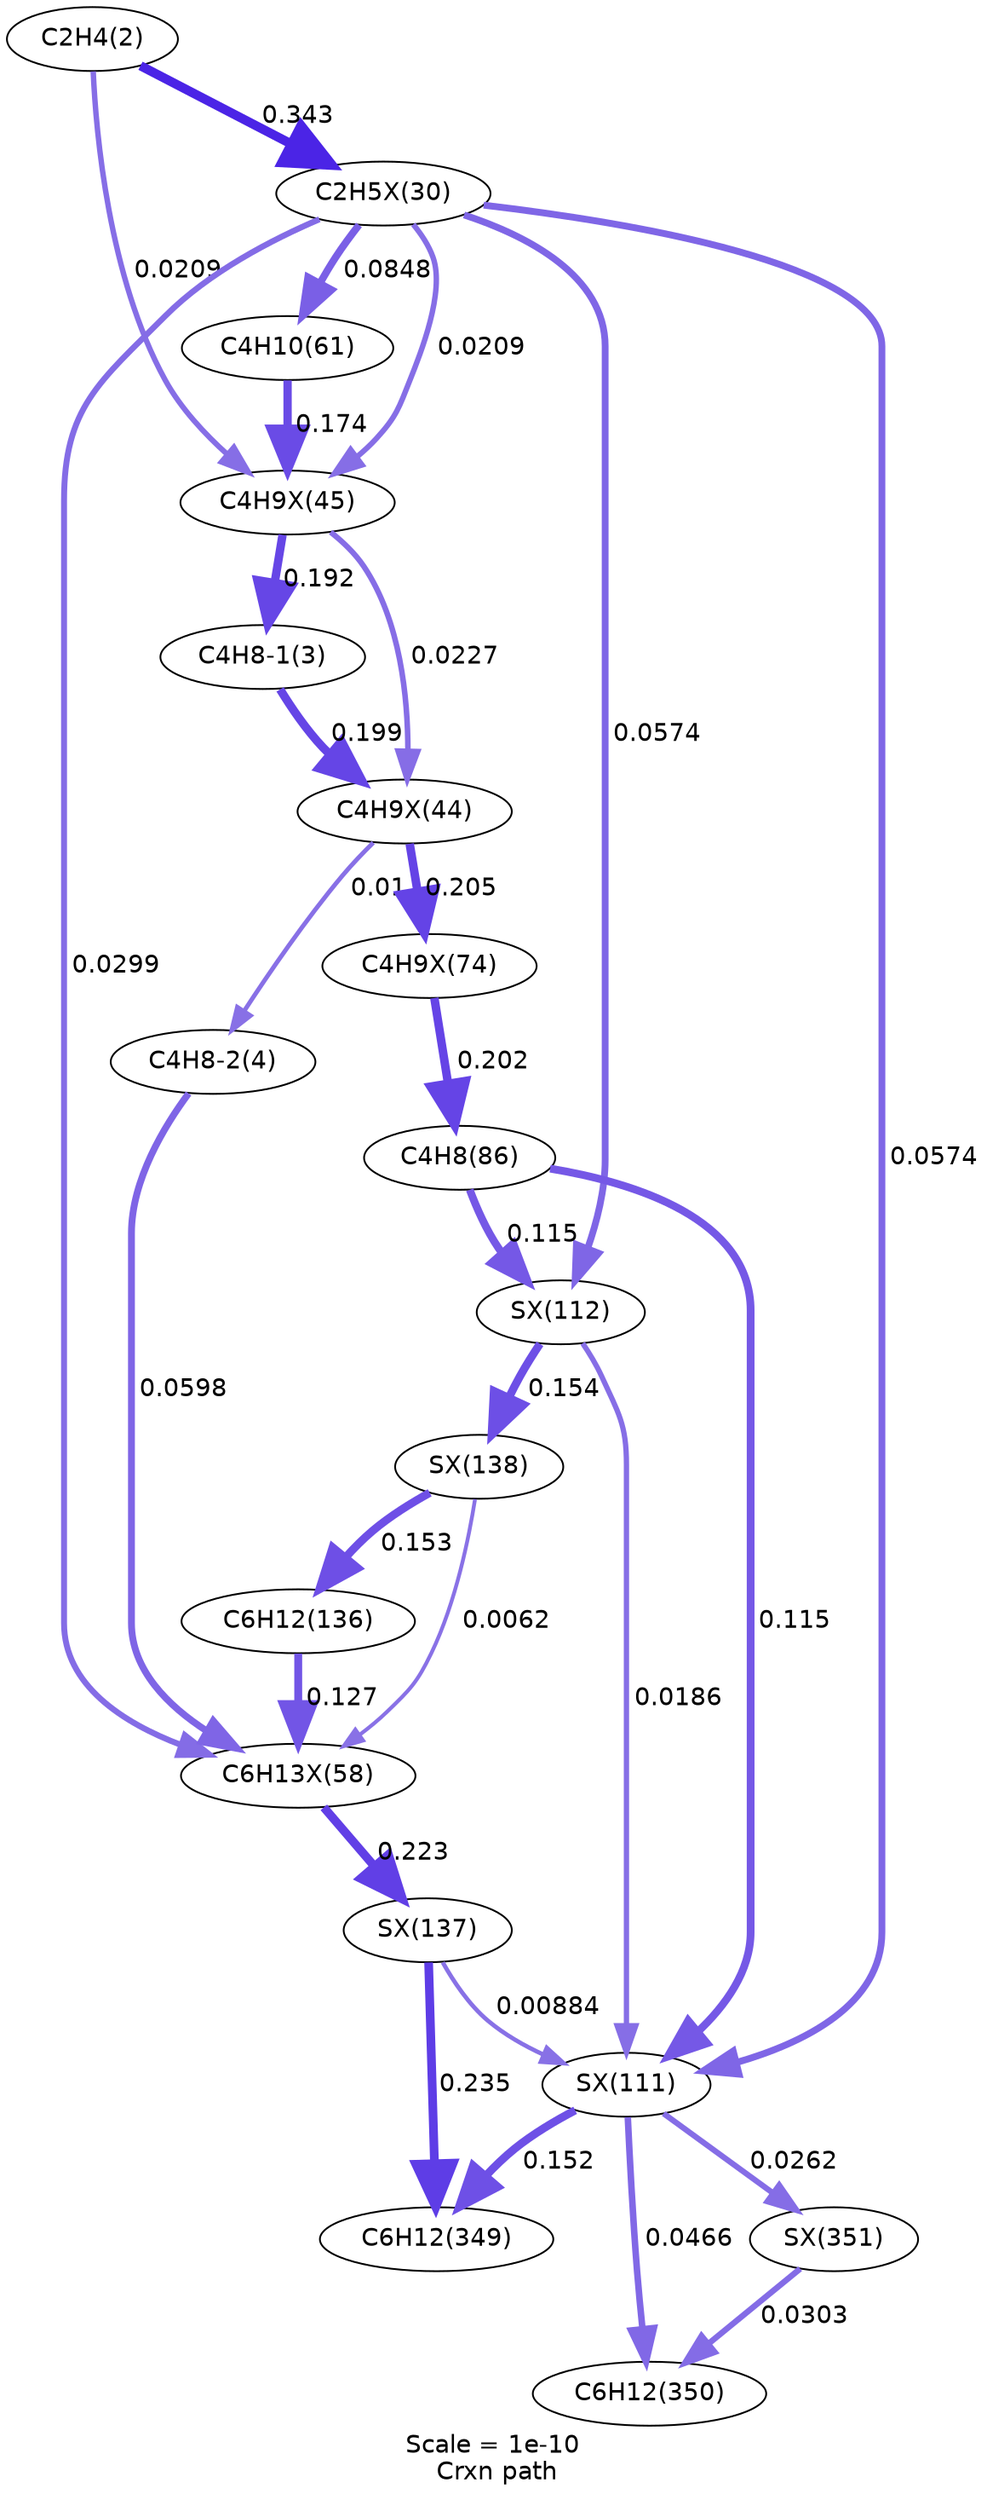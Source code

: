 digraph reaction_paths {
center=1;
s5 -> s18[fontname="Helvetica", style="setlinewidth(5.19)", arrowsize=2.6, color="0.7, 0.843, 0.9"
, label=" 0.343"];
s5 -> s20[fontname="Helvetica", style="setlinewidth(3.08)", arrowsize=1.54, color="0.7, 0.521, 0.9"
, label=" 0.0209"];
s20 -> s6[fontname="Helvetica", style="setlinewidth(4.75)", arrowsize=2.38, color="0.7, 0.692, 0.9"
, label=" 0.192"];
s6 -> s19[fontname="Helvetica", style="setlinewidth(4.78)", arrowsize=2.39, color="0.7, 0.699, 0.9"
, label=" 0.199"];
s18 -> s8[fontname="Helvetica", style="setlinewidth(4.14)", arrowsize=2.07, color="0.7, 0.585, 0.9"
, label=" 0.0848"];
s18 -> s20[fontname="Helvetica", style="setlinewidth(3.08)", arrowsize=1.54, color="0.7, 0.521, 0.9"
, label=" 0.0209"];
s18 -> s23[fontname="Helvetica", style="setlinewidth(3.35)", arrowsize=1.68, color="0.7, 0.53, 0.9"
, label=" 0.0299"];
s18 -> s28[fontname="Helvetica", style="setlinewidth(3.84)", arrowsize=1.92, color="0.7, 0.557, 0.9"
, label=" 0.0574"];
s18 -> s27[fontname="Helvetica", style="setlinewidth(3.84)", arrowsize=1.92, color="0.7, 0.557, 0.9"
, label=" 0.0574"];
s8 -> s20[fontname="Helvetica", style="setlinewidth(4.68)", arrowsize=2.34, color="0.7, 0.674, 0.9"
, label=" 0.174"];
s20 -> s19[fontname="Helvetica", style="setlinewidth(3.14)", arrowsize=1.57, color="0.7, 0.523, 0.9"
, label=" 0.0227"];
s19 -> s7[fontname="Helvetica", style="setlinewidth(2.52)", arrowsize=1.26, color="0.7, 0.51, 0.9"
, label=" 0.01"];
s19 -> s24[fontname="Helvetica", style="setlinewidth(4.8)", arrowsize=2.4, color="0.7, 0.705, 0.9"
, label=" 0.205"];
s7 -> s23[fontname="Helvetica", style="setlinewidth(3.87)", arrowsize=1.94, color="0.7, 0.56, 0.9"
, label=" 0.0598"];
s24 -> s10[fontname="Helvetica", style="setlinewidth(4.79)", arrowsize=2.4, color="0.7, 0.702, 0.9"
, label=" 0.202"];
s10 -> s28[fontname="Helvetica", style="setlinewidth(4.37)", arrowsize=2.18, color="0.7, 0.615, 0.9"
, label=" 0.115"];
s10 -> s27[fontname="Helvetica", style="setlinewidth(4.37)", arrowsize=2.18, color="0.7, 0.615, 0.9"
, label=" 0.115"];
s11 -> s23[fontname="Helvetica", style="setlinewidth(4.44)", arrowsize=2.22, color="0.7, 0.627, 0.9"
, label=" 0.127"];
s30 -> s23[fontname="Helvetica", style="setlinewidth(2.16)", arrowsize=1.08, color="0.7, 0.506, 0.9"
, label=" 0.0062"];
s23 -> s29[fontname="Helvetica", style="setlinewidth(4.87)", arrowsize=2.43, color="0.7, 0.723, 0.9"
, label=" 0.223"];
s30 -> s11[fontname="Helvetica", style="setlinewidth(4.58)", arrowsize=2.29, color="0.7, 0.653, 0.9"
, label=" 0.153"];
s28 -> s30[fontname="Helvetica", style="setlinewidth(4.59)", arrowsize=2.29, color="0.7, 0.654, 0.9"
, label=" 0.154"];
s28 -> s27[fontname="Helvetica", style="setlinewidth(2.99)", arrowsize=1.5, color="0.7, 0.519, 0.9"
, label=" 0.0186"];
s27 -> s13[fontname="Helvetica", style="setlinewidth(4.58)", arrowsize=2.29, color="0.7, 0.652, 0.9"
, label=" 0.152"];
s29 -> s27[fontname="Helvetica", style="setlinewidth(2.43)", arrowsize=1.22, color="0.7, 0.509, 0.9"
, label=" 0.00884"];
s27 -> s31[fontname="Helvetica", style="setlinewidth(3.25)", arrowsize=1.62, color="0.7, 0.526, 0.9"
, label=" 0.0262"];
s27 -> s14[fontname="Helvetica", style="setlinewidth(3.69)", arrowsize=1.84, color="0.7, 0.547, 0.9"
, label=" 0.0466"];
s29 -> s13[fontname="Helvetica", style="setlinewidth(4.91)", arrowsize=2.45, color="0.7, 0.735, 0.9"
, label=" 0.235"];
s31 -> s14[fontname="Helvetica", style="setlinewidth(3.36)", arrowsize=1.68, color="0.7, 0.53, 0.9"
, label=" 0.0303"];
s5 [ fontname="Helvetica", label="C2H4(2)"];
s6 [ fontname="Helvetica", label="C4H8-1(3)"];
s7 [ fontname="Helvetica", label="C4H8-2(4)"];
s8 [ fontname="Helvetica", label="C4H10(61)"];
s10 [ fontname="Helvetica", label="C4H8(86)"];
s11 [ fontname="Helvetica", label="C6H12(136)"];
s13 [ fontname="Helvetica", label="C6H12(349)"];
s14 [ fontname="Helvetica", label="C6H12(350)"];
s18 [ fontname="Helvetica", label="C2H5X(30)"];
s19 [ fontname="Helvetica", label="C4H9X(44)"];
s20 [ fontname="Helvetica", label="C4H9X(45)"];
s23 [ fontname="Helvetica", label="C6H13X(58)"];
s24 [ fontname="Helvetica", label="C4H9X(74)"];
s27 [ fontname="Helvetica", label="SX(111)"];
s28 [ fontname="Helvetica", label="SX(112)"];
s29 [ fontname="Helvetica", label="SX(137)"];
s30 [ fontname="Helvetica", label="SX(138)"];
s31 [ fontname="Helvetica", label="SX(351)"];
 label = "Scale = 1e-10\l Crxn path";
 fontname = "Helvetica";
}
